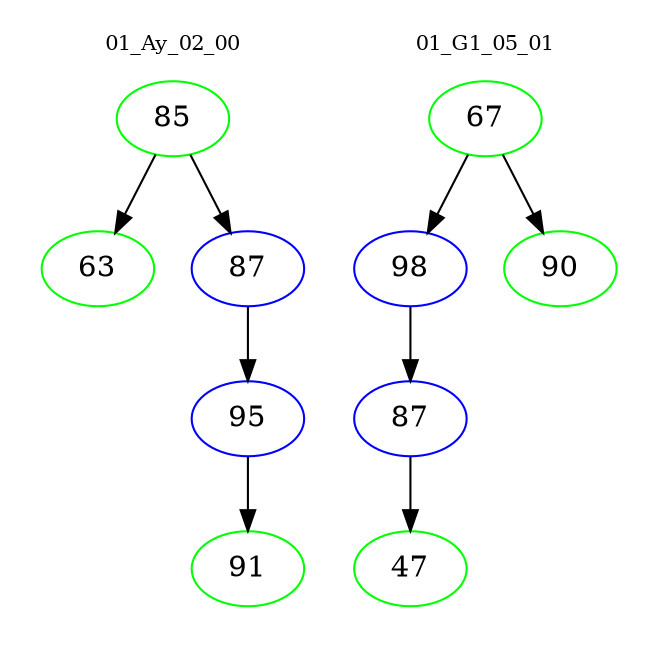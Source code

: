 digraph{
subgraph cluster_0 {
color = white
label = "01_Ay_02_00";
fontsize=10;
T0_85 [label="85", color="green"]
T0_85 -> T0_63 [color="black"]
T0_63 [label="63", color="green"]
T0_85 -> T0_87 [color="black"]
T0_87 [label="87", color="blue"]
T0_87 -> T0_95 [color="black"]
T0_95 [label="95", color="blue"]
T0_95 -> T0_91 [color="black"]
T0_91 [label="91", color="green"]
}
subgraph cluster_1 {
color = white
label = "01_G1_05_01";
fontsize=10;
T1_67 [label="67", color="green"]
T1_67 -> T1_98 [color="black"]
T1_98 [label="98", color="blue"]
T1_98 -> T1_87 [color="black"]
T1_87 [label="87", color="blue"]
T1_87 -> T1_47 [color="black"]
T1_47 [label="47", color="green"]
T1_67 -> T1_90 [color="black"]
T1_90 [label="90", color="green"]
}
}
